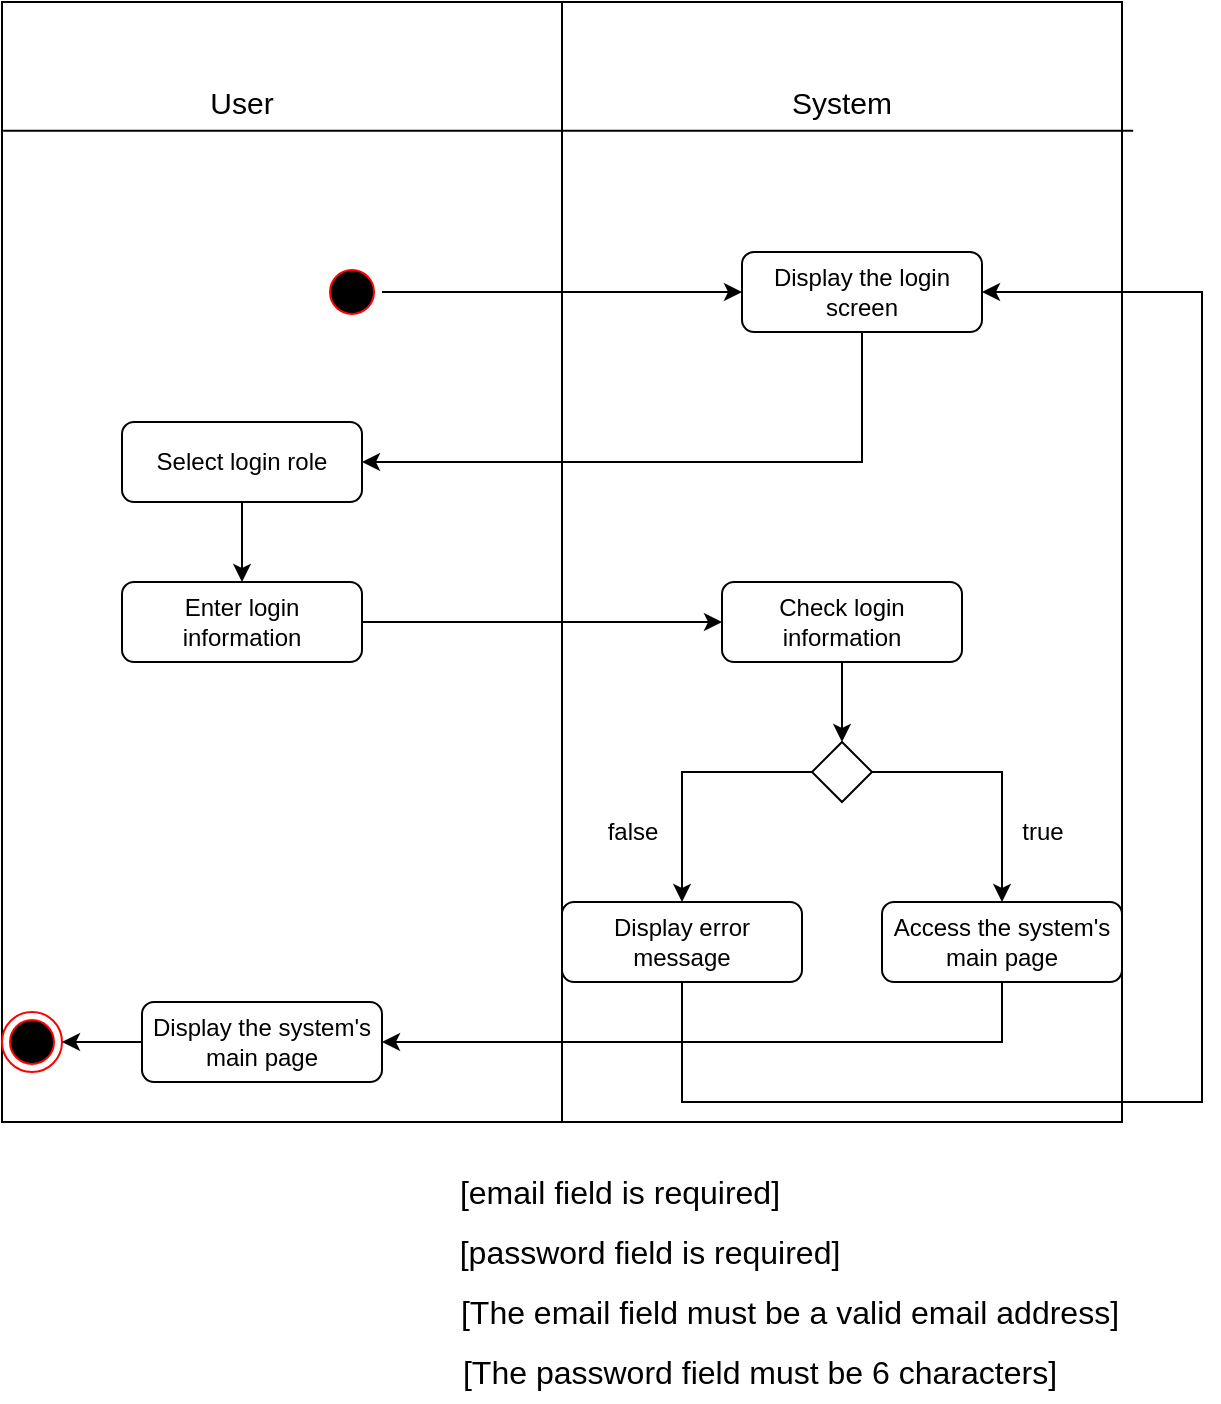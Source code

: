 <mxfile version="24.2.5" type="github" pages="3">
  <diagram name="Login " id="z78F4MqMe-D0VHbAnxpD">
    <mxGraphModel dx="1877" dy="522" grid="1" gridSize="10" guides="1" tooltips="1" connect="1" arrows="1" fold="1" page="1" pageScale="1" pageWidth="827" pageHeight="1169" math="0" shadow="0">
      <root>
        <mxCell id="0" />
        <mxCell id="1" parent="0" />
        <mxCell id="91C4lWl_H25pQQBfCAl7-1" value="" style="rounded=0;whiteSpace=wrap;html=1;" vertex="1" parent="1">
          <mxGeometry x="-160" y="520" width="560" height="560" as="geometry" />
        </mxCell>
        <mxCell id="faLAyq8RchsOXLLk2-nm-1" value="" style="ellipse;html=1;shape=startState;fillColor=#000000;strokeColor=#ff0000;" vertex="1" parent="1">
          <mxGeometry y="650" width="30" height="30" as="geometry" />
        </mxCell>
        <mxCell id="faLAyq8RchsOXLLk2-nm-3" value="Display the login screen" style="rounded=1;whiteSpace=wrap;html=1;" vertex="1" parent="1">
          <mxGeometry x="210" y="645" width="120" height="40" as="geometry" />
        </mxCell>
        <mxCell id="faLAyq8RchsOXLLk2-nm-4" value="Select login role" style="rounded=1;whiteSpace=wrap;html=1;" vertex="1" parent="1">
          <mxGeometry x="-100" y="730" width="120" height="40" as="geometry" />
        </mxCell>
        <mxCell id="faLAyq8RchsOXLLk2-nm-5" value="" style="endArrow=classic;html=1;rounded=0;exitX=0.5;exitY=1;exitDx=0;exitDy=0;entryX=1;entryY=0.5;entryDx=0;entryDy=0;" edge="1" parent="1" source="faLAyq8RchsOXLLk2-nm-3" target="faLAyq8RchsOXLLk2-nm-4">
          <mxGeometry width="50" height="50" relative="1" as="geometry">
            <mxPoint x="90" y="230" as="sourcePoint" />
            <mxPoint x="140" y="180" as="targetPoint" />
            <Array as="points">
              <mxPoint x="270" y="750" />
            </Array>
          </mxGeometry>
        </mxCell>
        <mxCell id="faLAyq8RchsOXLLk2-nm-6" value="Enter login information" style="rounded=1;whiteSpace=wrap;html=1;" vertex="1" parent="1">
          <mxGeometry x="-100" y="810" width="120" height="40" as="geometry" />
        </mxCell>
        <mxCell id="faLAyq8RchsOXLLk2-nm-7" value="" style="endArrow=classic;html=1;rounded=0;exitX=0.5;exitY=1;exitDx=0;exitDy=0;" edge="1" parent="1" source="faLAyq8RchsOXLLk2-nm-4" target="faLAyq8RchsOXLLk2-nm-6">
          <mxGeometry width="50" height="50" relative="1" as="geometry">
            <mxPoint x="60" y="280" as="sourcePoint" />
            <mxPoint x="110" y="230" as="targetPoint" />
          </mxGeometry>
        </mxCell>
        <mxCell id="faLAyq8RchsOXLLk2-nm-8" value="" style="rhombus;whiteSpace=wrap;html=1;" vertex="1" parent="1">
          <mxGeometry x="245" y="890" width="30" height="30" as="geometry" />
        </mxCell>
        <mxCell id="faLAyq8RchsOXLLk2-nm-9" value="" style="endArrow=classic;html=1;rounded=0;exitX=1;exitY=0.5;exitDx=0;exitDy=0;entryX=0;entryY=0.5;entryDx=0;entryDy=0;" edge="1" parent="1" source="faLAyq8RchsOXLLk2-nm-6" target="faLAyq8RchsOXLLk2-nm-14">
          <mxGeometry width="50" height="50" relative="1" as="geometry">
            <mxPoint x="120" y="370" as="sourcePoint" />
            <mxPoint x="290" y="320" as="targetPoint" />
          </mxGeometry>
        </mxCell>
        <mxCell id="faLAyq8RchsOXLLk2-nm-10" value="Display error message" style="rounded=1;whiteSpace=wrap;html=1;" vertex="1" parent="1">
          <mxGeometry x="120" y="970" width="120" height="40" as="geometry" />
        </mxCell>
        <mxCell id="faLAyq8RchsOXLLk2-nm-14" value="Check login information" style="rounded=1;whiteSpace=wrap;html=1;" vertex="1" parent="1">
          <mxGeometry x="200" y="810" width="120" height="40" as="geometry" />
        </mxCell>
        <mxCell id="faLAyq8RchsOXLLk2-nm-17" value="false" style="text;html=1;align=center;verticalAlign=middle;resizable=0;points=[];autosize=1;strokeColor=none;fillColor=none;" vertex="1" parent="1">
          <mxGeometry x="130" y="920" width="50" height="30" as="geometry" />
        </mxCell>
        <mxCell id="faLAyq8RchsOXLLk2-nm-20" value="Access the system&#39;s main page" style="rounded=1;whiteSpace=wrap;html=1;" vertex="1" parent="1">
          <mxGeometry x="280" y="970" width="120" height="40" as="geometry" />
        </mxCell>
        <mxCell id="faLAyq8RchsOXLLk2-nm-22" value="true" style="text;html=1;align=center;verticalAlign=middle;resizable=0;points=[];autosize=1;strokeColor=none;fillColor=none;" vertex="1" parent="1">
          <mxGeometry x="340" y="920" width="40" height="30" as="geometry" />
        </mxCell>
        <mxCell id="faLAyq8RchsOXLLk2-nm-23" value="" style="ellipse;html=1;shape=endState;fillColor=#000000;strokeColor=#ff0000;" vertex="1" parent="1">
          <mxGeometry x="-160" y="1025" width="30" height="30" as="geometry" />
        </mxCell>
        <mxCell id="O1OmzhKB3jQJOmvY48ri-1" value="&lt;font style=&quot;font-size: 16px;&quot;&gt;[password field is required]&lt;/font&gt;" style="text;html=1;align=center;verticalAlign=middle;whiteSpace=wrap;rounded=0;" vertex="1" parent="1">
          <mxGeometry x="64" y="1130" width="200" height="30" as="geometry" />
        </mxCell>
        <mxCell id="O1OmzhKB3jQJOmvY48ri-2" value="&lt;font style=&quot;font-size: 16px;&quot;&gt;[email field is required]&lt;/font&gt;" style="text;html=1;align=center;verticalAlign=middle;whiteSpace=wrap;rounded=0;" vertex="1" parent="1">
          <mxGeometry x="54" y="1100" width="190" height="30" as="geometry" />
        </mxCell>
        <mxCell id="O1OmzhKB3jQJOmvY48ri-3" value="&lt;font style=&quot;font-size: 16px;&quot;&gt;[The email field must be a valid email address]&lt;/font&gt;" style="text;html=1;align=center;verticalAlign=middle;whiteSpace=wrap;rounded=0;" vertex="1" parent="1">
          <mxGeometry x="54" y="1160" width="360" height="30" as="geometry" />
        </mxCell>
        <mxCell id="O1OmzhKB3jQJOmvY48ri-4" value="&lt;font style=&quot;font-size: 16px;&quot;&gt;[The password field must be 6 characters]&lt;/font&gt;" style="text;html=1;align=center;verticalAlign=middle;whiteSpace=wrap;rounded=0;" vertex="1" parent="1">
          <mxGeometry x="29" y="1190" width="380" height="30" as="geometry" />
        </mxCell>
        <mxCell id="91C4lWl_H25pQQBfCAl7-4" value="" style="endArrow=none;html=1;rounded=0;exitX=0.5;exitY=0;exitDx=0;exitDy=0;entryX=0.5;entryY=1;entryDx=0;entryDy=0;" edge="1" parent="1" source="91C4lWl_H25pQQBfCAl7-1" target="91C4lWl_H25pQQBfCAl7-1">
          <mxGeometry width="50" height="50" relative="1" as="geometry">
            <mxPoint x="-70" y="500" as="sourcePoint" />
            <mxPoint x="-20" y="450" as="targetPoint" />
          </mxGeometry>
        </mxCell>
        <mxCell id="91C4lWl_H25pQQBfCAl7-5" value="" style="endArrow=none;html=1;rounded=0;exitX=0.001;exitY=0.115;exitDx=0;exitDy=0;exitPerimeter=0;entryX=1.01;entryY=0.115;entryDx=0;entryDy=0;entryPerimeter=0;" edge="1" parent="1" source="91C4lWl_H25pQQBfCAl7-1" target="91C4lWl_H25pQQBfCAl7-1">
          <mxGeometry width="50" height="50" relative="1" as="geometry">
            <mxPoint x="-240" y="620" as="sourcePoint" />
            <mxPoint x="280" y="584" as="targetPoint" />
          </mxGeometry>
        </mxCell>
        <mxCell id="91C4lWl_H25pQQBfCAl7-6" value="&lt;font style=&quot;font-size: 15px;&quot;&gt;User&lt;/font&gt;" style="text;html=1;align=center;verticalAlign=middle;whiteSpace=wrap;rounded=0;" vertex="1" parent="1">
          <mxGeometry x="-70" y="555" width="60" height="30" as="geometry" />
        </mxCell>
        <mxCell id="91C4lWl_H25pQQBfCAl7-7" value="&lt;span style=&quot;font-size: 15px;&quot;&gt;System&lt;/span&gt;" style="text;html=1;align=center;verticalAlign=middle;whiteSpace=wrap;rounded=0;" vertex="1" parent="1">
          <mxGeometry x="230" y="555" width="60" height="30" as="geometry" />
        </mxCell>
        <mxCell id="91C4lWl_H25pQQBfCAl7-10" value="" style="endArrow=classic;html=1;rounded=0;exitX=1;exitY=0.5;exitDx=0;exitDy=0;entryX=0;entryY=0.5;entryDx=0;entryDy=0;" edge="1" parent="1" source="faLAyq8RchsOXLLk2-nm-1" target="faLAyq8RchsOXLLk2-nm-3">
          <mxGeometry width="50" height="50" relative="1" as="geometry">
            <mxPoint x="-280" y="740" as="sourcePoint" />
            <mxPoint x="-230" y="690" as="targetPoint" />
          </mxGeometry>
        </mxCell>
        <mxCell id="91C4lWl_H25pQQBfCAl7-13" value="" style="endArrow=classic;html=1;rounded=0;exitX=0.5;exitY=1;exitDx=0;exitDy=0;entryX=0.5;entryY=0;entryDx=0;entryDy=0;" edge="1" parent="1" source="faLAyq8RchsOXLLk2-nm-14" target="faLAyq8RchsOXLLk2-nm-8">
          <mxGeometry width="50" height="50" relative="1" as="geometry">
            <mxPoint x="-240" y="960" as="sourcePoint" />
            <mxPoint x="-190" y="910" as="targetPoint" />
          </mxGeometry>
        </mxCell>
        <mxCell id="91C4lWl_H25pQQBfCAl7-15" value="" style="endArrow=classic;html=1;rounded=0;exitX=0;exitY=0.5;exitDx=0;exitDy=0;entryX=0.5;entryY=0;entryDx=0;entryDy=0;" edge="1" parent="1" source="faLAyq8RchsOXLLk2-nm-8" target="faLAyq8RchsOXLLk2-nm-10">
          <mxGeometry width="50" height="50" relative="1" as="geometry">
            <mxPoint x="-280" y="970" as="sourcePoint" />
            <mxPoint x="-230" y="920" as="targetPoint" />
            <Array as="points">
              <mxPoint x="180" y="905" />
            </Array>
          </mxGeometry>
        </mxCell>
        <mxCell id="91C4lWl_H25pQQBfCAl7-16" value="" style="endArrow=classic;html=1;rounded=0;exitX=1;exitY=0.5;exitDx=0;exitDy=0;entryX=0.5;entryY=0;entryDx=0;entryDy=0;" edge="1" parent="1" source="faLAyq8RchsOXLLk2-nm-8" target="faLAyq8RchsOXLLk2-nm-20">
          <mxGeometry width="50" height="50" relative="1" as="geometry">
            <mxPoint x="-250" y="960" as="sourcePoint" />
            <mxPoint x="-200" y="910" as="targetPoint" />
            <Array as="points">
              <mxPoint x="340" y="905" />
            </Array>
          </mxGeometry>
        </mxCell>
        <mxCell id="91C4lWl_H25pQQBfCAl7-17" value="" style="endArrow=classic;html=1;rounded=0;exitX=0.5;exitY=1;exitDx=0;exitDy=0;entryX=1;entryY=0.5;entryDx=0;entryDy=0;" edge="1" parent="1" source="faLAyq8RchsOXLLk2-nm-10" target="faLAyq8RchsOXLLk2-nm-3">
          <mxGeometry width="50" height="50" relative="1" as="geometry">
            <mxPoint x="-300" y="980" as="sourcePoint" />
            <mxPoint x="-250" y="930" as="targetPoint" />
            <Array as="points">
              <mxPoint x="180" y="1070" />
              <mxPoint x="440" y="1070" />
              <mxPoint x="440" y="665" />
            </Array>
          </mxGeometry>
        </mxCell>
        <mxCell id="91C4lWl_H25pQQBfCAl7-18" value="Display the system&#39;s main page" style="rounded=1;whiteSpace=wrap;html=1;" vertex="1" parent="1">
          <mxGeometry x="-90" y="1020" width="120" height="40" as="geometry" />
        </mxCell>
        <mxCell id="91C4lWl_H25pQQBfCAl7-19" value="" style="endArrow=classic;html=1;rounded=0;exitX=0.5;exitY=1;exitDx=0;exitDy=0;entryX=1;entryY=0.5;entryDx=0;entryDy=0;" edge="1" parent="1" source="faLAyq8RchsOXLLk2-nm-20" target="91C4lWl_H25pQQBfCAl7-18">
          <mxGeometry width="50" height="50" relative="1" as="geometry">
            <mxPoint x="-250" y="910" as="sourcePoint" />
            <mxPoint x="-200" y="860" as="targetPoint" />
            <Array as="points">
              <mxPoint x="340" y="1040" />
            </Array>
          </mxGeometry>
        </mxCell>
        <mxCell id="8f_OY6Pfrn_0bnqq4KN9-2" value="" style="endArrow=classic;html=1;rounded=0;exitX=0;exitY=0.5;exitDx=0;exitDy=0;entryX=1;entryY=0.5;entryDx=0;entryDy=0;" edge="1" parent="1" source="91C4lWl_H25pQQBfCAl7-18" target="faLAyq8RchsOXLLk2-nm-23">
          <mxGeometry width="50" height="50" relative="1" as="geometry">
            <mxPoint x="-250" y="1080" as="sourcePoint" />
            <mxPoint x="-200" y="1030" as="targetPoint" />
          </mxGeometry>
        </mxCell>
      </root>
    </mxGraphModel>
  </diagram>
  <diagram id="ktSUP5GL8hQWT6dvO-Gz" name="Create account">
    <mxGraphModel dx="1877" dy="522" grid="1" gridSize="10" guides="1" tooltips="1" connect="1" arrows="1" fold="1" page="1" pageScale="1" pageWidth="827" pageHeight="1169" math="0" shadow="0">
      <root>
        <mxCell id="0" />
        <mxCell id="1" parent="0" />
        <mxCell id="rdYVjEGzX4dD0SWpyQul-1" value="" style="rounded=0;whiteSpace=wrap;html=1;" vertex="1" parent="1">
          <mxGeometry x="-160" y="520" width="670" height="410" as="geometry" />
        </mxCell>
        <mxCell id="DD11UUSDUqlgkKSa4ftx-1" value="" style="ellipse;html=1;shape=startState;fillColor=#000000;strokeColor=#ff0000;" vertex="1" parent="1">
          <mxGeometry x="-155" y="630" width="30" height="30" as="geometry" />
        </mxCell>
        <mxCell id="eppoh0VBkxuUR_njdJNv-1" value="Show user account creation form" style="rounded=1;whiteSpace=wrap;html=1;" vertex="1" parent="1">
          <mxGeometry x="-110" y="625" width="120" height="40" as="geometry" />
        </mxCell>
        <mxCell id="eppoh0VBkxuUR_njdJNv-2" value="" style="endArrow=classic;html=1;rounded=0;exitX=1;exitY=0.5;exitDx=0;exitDy=0;entryX=0;entryY=0.5;entryDx=0;entryDy=0;" edge="1" parent="1" source="DD11UUSDUqlgkKSa4ftx-1" target="eppoh0VBkxuUR_njdJNv-1">
          <mxGeometry width="50" height="50" relative="1" as="geometry">
            <mxPoint x="120" y="300" as="sourcePoint" />
            <mxPoint x="170" y="250" as="targetPoint" />
          </mxGeometry>
        </mxCell>
        <mxCell id="eppoh0VBkxuUR_njdJNv-4" value="Enter user information" style="rounded=1;whiteSpace=wrap;html=1;" vertex="1" parent="1">
          <mxGeometry x="50" y="625" width="120" height="40" as="geometry" />
        </mxCell>
        <mxCell id="zKBL74If3hKGbuhStoIm-1" value="Check user information" style="rounded=1;whiteSpace=wrap;html=1;" vertex="1" parent="1">
          <mxGeometry x="270" y="625" width="120" height="40" as="geometry" />
        </mxCell>
        <mxCell id="hc8jIt1Dr2CnLTiHwQ0S-1" value="" style="rhombus;whiteSpace=wrap;html=1;" vertex="1" parent="1">
          <mxGeometry x="315" y="710" width="30" height="30" as="geometry" />
        </mxCell>
        <mxCell id="4bm6i32f4q3J46-NQzOX-1" value="Display error message" style="rounded=1;whiteSpace=wrap;html=1;" vertex="1" parent="1">
          <mxGeometry x="180" y="780" width="120" height="40" as="geometry" />
        </mxCell>
        <mxCell id="LFW85uM-67sJskx6IUP2-1" value="false" style="text;html=1;align=center;verticalAlign=middle;resizable=0;points=[];autosize=1;strokeColor=none;fillColor=none;" vertex="1" parent="1">
          <mxGeometry x="240" y="695" width="50" height="30" as="geometry" />
        </mxCell>
        <mxCell id="cqe3BDIWpYmuv4R5N4bM-1" value="true" style="text;html=1;align=center;verticalAlign=middle;resizable=0;points=[];autosize=1;strokeColor=none;fillColor=none;" vertex="1" parent="1">
          <mxGeometry x="365" y="695" width="40" height="30" as="geometry" />
        </mxCell>
        <mxCell id="cqe3BDIWpYmuv4R5N4bM-2" value="Added an account successfully" style="rounded=1;whiteSpace=wrap;html=1;" vertex="1" parent="1">
          <mxGeometry x="360" y="780" width="120" height="40" as="geometry" />
        </mxCell>
        <mxCell id="GYpSxf08NwgbNzza2L2c-1" value="" style="ellipse;html=1;shape=endState;fillColor=#000000;strokeColor=#ff0000;" vertex="1" parent="1">
          <mxGeometry x="405" y="870" width="30" height="30" as="geometry" />
        </mxCell>
        <mxCell id="GYpSxf08NwgbNzza2L2c-2" value="" style="endArrow=classic;html=1;rounded=0;exitX=0.5;exitY=1;exitDx=0;exitDy=0;entryX=0.5;entryY=0;entryDx=0;entryDy=0;" edge="1" parent="1" source="cqe3BDIWpYmuv4R5N4bM-2" target="GYpSxf08NwgbNzza2L2c-1">
          <mxGeometry width="50" height="50" relative="1" as="geometry">
            <mxPoint x="640" y="520" as="sourcePoint" />
            <mxPoint x="690" y="470" as="targetPoint" />
          </mxGeometry>
        </mxCell>
        <mxCell id="pogb35b8Fh0lcc8NxGm4-1" value="&lt;font style=&quot;font-size: 16px;&quot;&gt;[password field is required]&lt;/font&gt;" style="text;html=1;align=center;verticalAlign=middle;whiteSpace=wrap;rounded=0;" vertex="1" parent="1">
          <mxGeometry x="-510" y="730" width="200" height="30" as="geometry" />
        </mxCell>
        <mxCell id="pogb35b8Fh0lcc8NxGm4-2" value="&lt;font style=&quot;font-size: 16px;&quot;&gt;[email field is required]&lt;/font&gt;" style="text;html=1;align=center;verticalAlign=middle;whiteSpace=wrap;rounded=0;" vertex="1" parent="1">
          <mxGeometry x="-520" y="700" width="190" height="30" as="geometry" />
        </mxCell>
        <mxCell id="pogb35b8Fh0lcc8NxGm4-3" value="&lt;font style=&quot;font-size: 16px;&quot;&gt;[The email field must be a valid email address]&lt;/font&gt;" style="text;html=1;align=center;verticalAlign=middle;whiteSpace=wrap;rounded=0;" vertex="1" parent="1">
          <mxGeometry x="-520" y="760" width="360" height="30" as="geometry" />
        </mxCell>
        <mxCell id="pogb35b8Fh0lcc8NxGm4-4" value="&lt;font style=&quot;font-size: 16px;&quot;&gt;[The password field must be 6 characters]&lt;/font&gt;" style="text;html=1;align=center;verticalAlign=middle;whiteSpace=wrap;rounded=0;" vertex="1" parent="1">
          <mxGeometry x="-545" y="790" width="380" height="30" as="geometry" />
        </mxCell>
        <mxCell id="pogb35b8Fh0lcc8NxGm4-5" value="&lt;font style=&quot;font-size: 16px;&quot;&gt;[The photo must be in png, jpg,...]&lt;/font&gt;" style="text;html=1;align=center;verticalAlign=middle;whiteSpace=wrap;rounded=0;" vertex="1" parent="1">
          <mxGeometry x="-580" y="820" width="380" height="30" as="geometry" />
        </mxCell>
        <mxCell id="8xSqxTMoj2jatTuvqbs8-1" value="" style="endArrow=none;html=1;rounded=0;exitX=0.001;exitY=0.115;exitDx=0;exitDy=0;exitPerimeter=0;entryX=1.004;entryY=0.155;entryDx=0;entryDy=0;entryPerimeter=0;" edge="1" parent="1" target="rdYVjEGzX4dD0SWpyQul-1">
          <mxGeometry width="50" height="50" relative="1" as="geometry">
            <mxPoint x="-159" y="584" as="sourcePoint" />
            <mxPoint x="406" y="584" as="targetPoint" />
          </mxGeometry>
        </mxCell>
        <mxCell id="9OXbpl-Hx75PRS4U_bN8-1" value="" style="endArrow=none;html=1;rounded=0;exitX=0.5;exitY=0;exitDx=0;exitDy=0;entryX=0.5;entryY=1;entryDx=0;entryDy=0;" edge="1" parent="1" source="rdYVjEGzX4dD0SWpyQul-1" target="rdYVjEGzX4dD0SWpyQul-1">
          <mxGeometry width="50" height="50" relative="1" as="geometry">
            <mxPoint x="120" y="520" as="sourcePoint" />
            <mxPoint x="120" y="1080" as="targetPoint" />
          </mxGeometry>
        </mxCell>
        <mxCell id="hWwLsogVLqMMxAGUr3qf-1" value="&lt;font style=&quot;font-size: 15px;&quot;&gt;Admin&lt;/font&gt;" style="text;html=1;align=center;verticalAlign=middle;whiteSpace=wrap;rounded=0;" vertex="1" parent="1">
          <mxGeometry x="-30" y="550" width="60" height="30" as="geometry" />
        </mxCell>
        <mxCell id="q4hM-VcPUv2v5gs9YFj2-1" value="&lt;span style=&quot;font-size: 15px;&quot;&gt;System&lt;/span&gt;" style="text;html=1;align=center;verticalAlign=middle;whiteSpace=wrap;rounded=0;" vertex="1" parent="1">
          <mxGeometry x="300" y="550" width="60" height="30" as="geometry" />
        </mxCell>
        <mxCell id="4cay2nee-sxyDbdDLanF-1" value="" style="endArrow=classic;html=1;rounded=0;exitX=1;exitY=0.5;exitDx=0;exitDy=0;entryX=0;entryY=0.5;entryDx=0;entryDy=0;" edge="1" parent="1" source="eppoh0VBkxuUR_njdJNv-1" target="eppoh0VBkxuUR_njdJNv-4">
          <mxGeometry width="50" height="50" relative="1" as="geometry">
            <mxPoint x="-230" y="600" as="sourcePoint" />
            <mxPoint x="-180" y="550" as="targetPoint" />
          </mxGeometry>
        </mxCell>
        <mxCell id="4cay2nee-sxyDbdDLanF-2" value="" style="endArrow=classic;html=1;rounded=0;exitX=1;exitY=0.5;exitDx=0;exitDy=0;entryX=0;entryY=0.5;entryDx=0;entryDy=0;" edge="1" parent="1" source="eppoh0VBkxuUR_njdJNv-4" target="zKBL74If3hKGbuhStoIm-1">
          <mxGeometry width="50" height="50" relative="1" as="geometry">
            <mxPoint x="-60" y="510" as="sourcePoint" />
            <mxPoint x="-10" y="460" as="targetPoint" />
          </mxGeometry>
        </mxCell>
        <mxCell id="4cay2nee-sxyDbdDLanF-5" value="" style="endArrow=classic;html=1;rounded=0;exitX=0.5;exitY=1;exitDx=0;exitDy=0;entryX=0.5;entryY=0;entryDx=0;entryDy=0;" edge="1" parent="1" source="zKBL74If3hKGbuhStoIm-1" target="hc8jIt1Dr2CnLTiHwQ0S-1">
          <mxGeometry width="50" height="50" relative="1" as="geometry">
            <mxPoint x="170" y="430" as="sourcePoint" />
            <mxPoint x="220" y="380" as="targetPoint" />
          </mxGeometry>
        </mxCell>
        <mxCell id="4cay2nee-sxyDbdDLanF-6" value="" style="endArrow=classic;html=1;rounded=0;exitX=0;exitY=0.5;exitDx=0;exitDy=0;entryX=0.5;entryY=0;entryDx=0;entryDy=0;" edge="1" parent="1" source="hc8jIt1Dr2CnLTiHwQ0S-1" target="4bm6i32f4q3J46-NQzOX-1">
          <mxGeometry width="50" height="50" relative="1" as="geometry">
            <mxPoint x="320" y="420" as="sourcePoint" />
            <mxPoint x="370" y="370" as="targetPoint" />
            <Array as="points">
              <mxPoint x="240" y="725" />
            </Array>
          </mxGeometry>
        </mxCell>
        <mxCell id="4cay2nee-sxyDbdDLanF-7" value="" style="endArrow=classic;html=1;rounded=0;exitX=1;exitY=0.5;exitDx=0;exitDy=0;entryX=0.5;entryY=0;entryDx=0;entryDy=0;" edge="1" parent="1" source="hc8jIt1Dr2CnLTiHwQ0S-1" target="cqe3BDIWpYmuv4R5N4bM-2">
          <mxGeometry width="50" height="50" relative="1" as="geometry">
            <mxPoint x="320" y="440" as="sourcePoint" />
            <mxPoint x="370" y="390" as="targetPoint" />
            <Array as="points">
              <mxPoint x="420" y="725" />
            </Array>
          </mxGeometry>
        </mxCell>
        <mxCell id="4cay2nee-sxyDbdDLanF-9" value="" style="endArrow=classic;html=1;rounded=0;exitX=0;exitY=0.5;exitDx=0;exitDy=0;entryX=0.5;entryY=1;entryDx=0;entryDy=0;" edge="1" parent="1" source="4bm6i32f4q3J46-NQzOX-1" target="eppoh0VBkxuUR_njdJNv-4">
          <mxGeometry width="50" height="50" relative="1" as="geometry">
            <mxPoint x="-230" y="800" as="sourcePoint" />
            <mxPoint x="-180" y="750" as="targetPoint" />
            <Array as="points">
              <mxPoint x="110" y="800" />
            </Array>
          </mxGeometry>
        </mxCell>
      </root>
    </mxGraphModel>
  </diagram>
  <diagram id="qTqgnBL-zQeAboDGzxh5" name="Delete an account">
    <mxGraphModel dx="1050" dy="522" grid="1" gridSize="10" guides="1" tooltips="1" connect="1" arrows="1" fold="1" page="1" pageScale="1" pageWidth="827" pageHeight="1169" math="0" shadow="0">
      <root>
        <mxCell id="0" />
        <mxCell id="1" parent="0" />
        <mxCell id="6rjoMHl_o2NXL6JcAQLd-1" value="" style="ellipse;html=1;shape=startState;fillColor=#000000;strokeColor=#ff0000;" vertex="1" parent="1">
          <mxGeometry x="120" y="80" width="30" height="30" as="geometry" />
        </mxCell>
        <mxCell id="Qgc-n8U9e_-8JQgS42uP-1" value="Displays all existing accounts" style="rounded=1;whiteSpace=wrap;html=1;" vertex="1" parent="1">
          <mxGeometry x="200" y="75" width="120" height="40" as="geometry" />
        </mxCell>
        <mxCell id="Qgc-n8U9e_-8JQgS42uP-2" value="" style="endArrow=classic;html=1;rounded=0;exitX=1;exitY=0.5;exitDx=0;exitDy=0;entryX=0;entryY=0.5;entryDx=0;entryDy=0;" edge="1" parent="1" source="6rjoMHl_o2NXL6JcAQLd-1" target="Qgc-n8U9e_-8JQgS42uP-1">
          <mxGeometry width="50" height="50" relative="1" as="geometry">
            <mxPoint x="70" y="220" as="sourcePoint" />
            <mxPoint x="120" y="170" as="targetPoint" />
          </mxGeometry>
        </mxCell>
        <mxCell id="Qgc-n8U9e_-8JQgS42uP-3" value="Click the delete account button" style="rounded=1;whiteSpace=wrap;html=1;" vertex="1" parent="1">
          <mxGeometry x="200" y="160" width="120" height="40" as="geometry" />
        </mxCell>
        <mxCell id="Qgc-n8U9e_-8JQgS42uP-4" value="" style="endArrow=classic;html=1;rounded=0;exitX=0.5;exitY=1;exitDx=0;exitDy=0;entryX=0.5;entryY=0;entryDx=0;entryDy=0;" edge="1" parent="1" source="Qgc-n8U9e_-8JQgS42uP-1" target="Qgc-n8U9e_-8JQgS42uP-3">
          <mxGeometry width="50" height="50" relative="1" as="geometry">
            <mxPoint x="50" y="210" as="sourcePoint" />
            <mxPoint x="100" y="160" as="targetPoint" />
          </mxGeometry>
        </mxCell>
      </root>
    </mxGraphModel>
  </diagram>
</mxfile>
